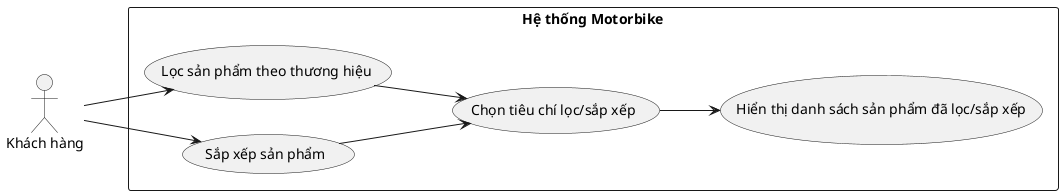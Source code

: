 @startuml
left to right direction

actor "Khách hàng" as Customer

rectangle "Hệ thống Motorbike" {
    usecase "Lọc sản phẩm theo thương hiệu" as UC_FilterBrand
    usecase "Sắp xếp sản phẩm" as UC_SortProducts
    usecase "Chọn tiêu chí lọc/sắp xếp" as UC_SelectCriteria
    usecase "Hiển thị danh sách sản phẩm đã lọc/sắp xếp" as UC_ShowFilteredSorted
}

Customer --> UC_FilterBrand
Customer --> UC_SortProducts
UC_FilterBrand --> UC_SelectCriteria
UC_SortProducts --> UC_SelectCriteria
UC_SelectCriteria --> UC_ShowFilteredSorted

@enduml